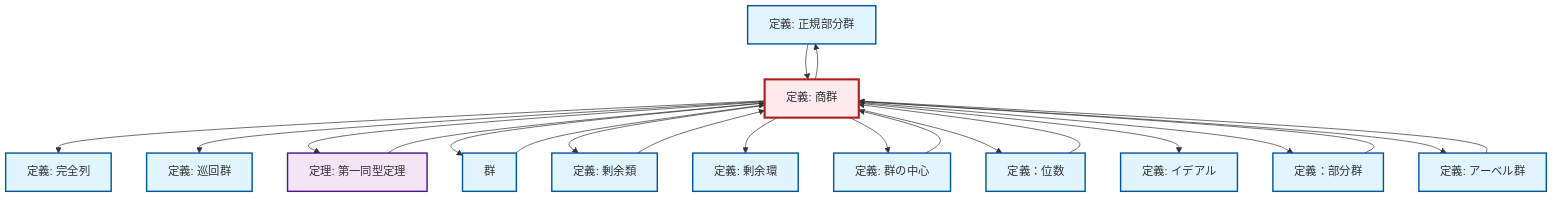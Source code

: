 graph TD
    classDef definition fill:#e1f5fe,stroke:#01579b,stroke-width:2px
    classDef theorem fill:#f3e5f5,stroke:#4a148c,stroke-width:2px
    classDef axiom fill:#fff3e0,stroke:#e65100,stroke-width:2px
    classDef example fill:#e8f5e9,stroke:#1b5e20,stroke-width:2px
    classDef current fill:#ffebee,stroke:#b71c1c,stroke-width:3px
    def-normal-subgroup["定義: 正規部分群"]:::definition
    def-cyclic-group["定義: 巡回群"]:::definition
    def-exact-sequence["定義: 完全列"]:::definition
    def-abelian-group["定義: アーベル群"]:::definition
    def-coset["定義: 剰余類"]:::definition
    def-order["定義：位数"]:::definition
    def-subgroup["定義：部分群"]:::definition
    thm-first-isomorphism["定理: 第一同型定理"]:::theorem
    def-group["群"]:::definition
    def-ideal["定義: イデアル"]:::definition
    def-center-of-group["定義: 群の中心"]:::definition
    def-quotient-ring["定義: 剰余環"]:::definition
    def-quotient-group["定義: 商群"]:::definition
    def-quotient-group --> def-exact-sequence
    def-subgroup --> def-quotient-group
    def-quotient-group --> def-cyclic-group
    def-quotient-group --> thm-first-isomorphism
    def-quotient-group --> def-group
    def-quotient-group --> def-coset
    thm-first-isomorphism --> def-quotient-group
    def-quotient-group --> def-quotient-ring
    def-quotient-group --> def-center-of-group
    def-coset --> def-quotient-group
    def-quotient-group --> def-order
    def-quotient-group --> def-ideal
    def-quotient-group --> def-subgroup
    def-center-of-group --> def-quotient-group
    def-order --> def-quotient-group
    def-group --> def-quotient-group
    def-quotient-group --> def-normal-subgroup
    def-normal-subgroup --> def-quotient-group
    def-abelian-group --> def-quotient-group
    def-quotient-group --> def-abelian-group
    class def-quotient-group current